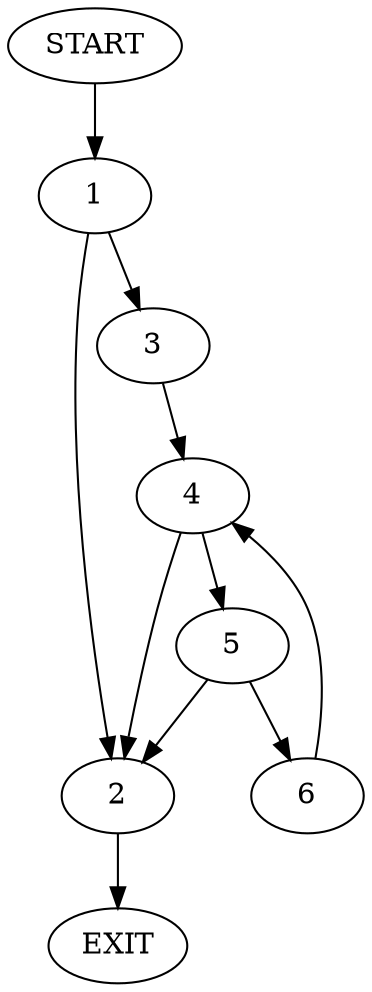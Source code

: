 digraph {
0 [label="START"]
7 [label="EXIT"]
0 -> 1
1 -> 2
1 -> 3
3 -> 4
2 -> 7
4 -> 2
4 -> 5
5 -> 2
5 -> 6
6 -> 4
}
